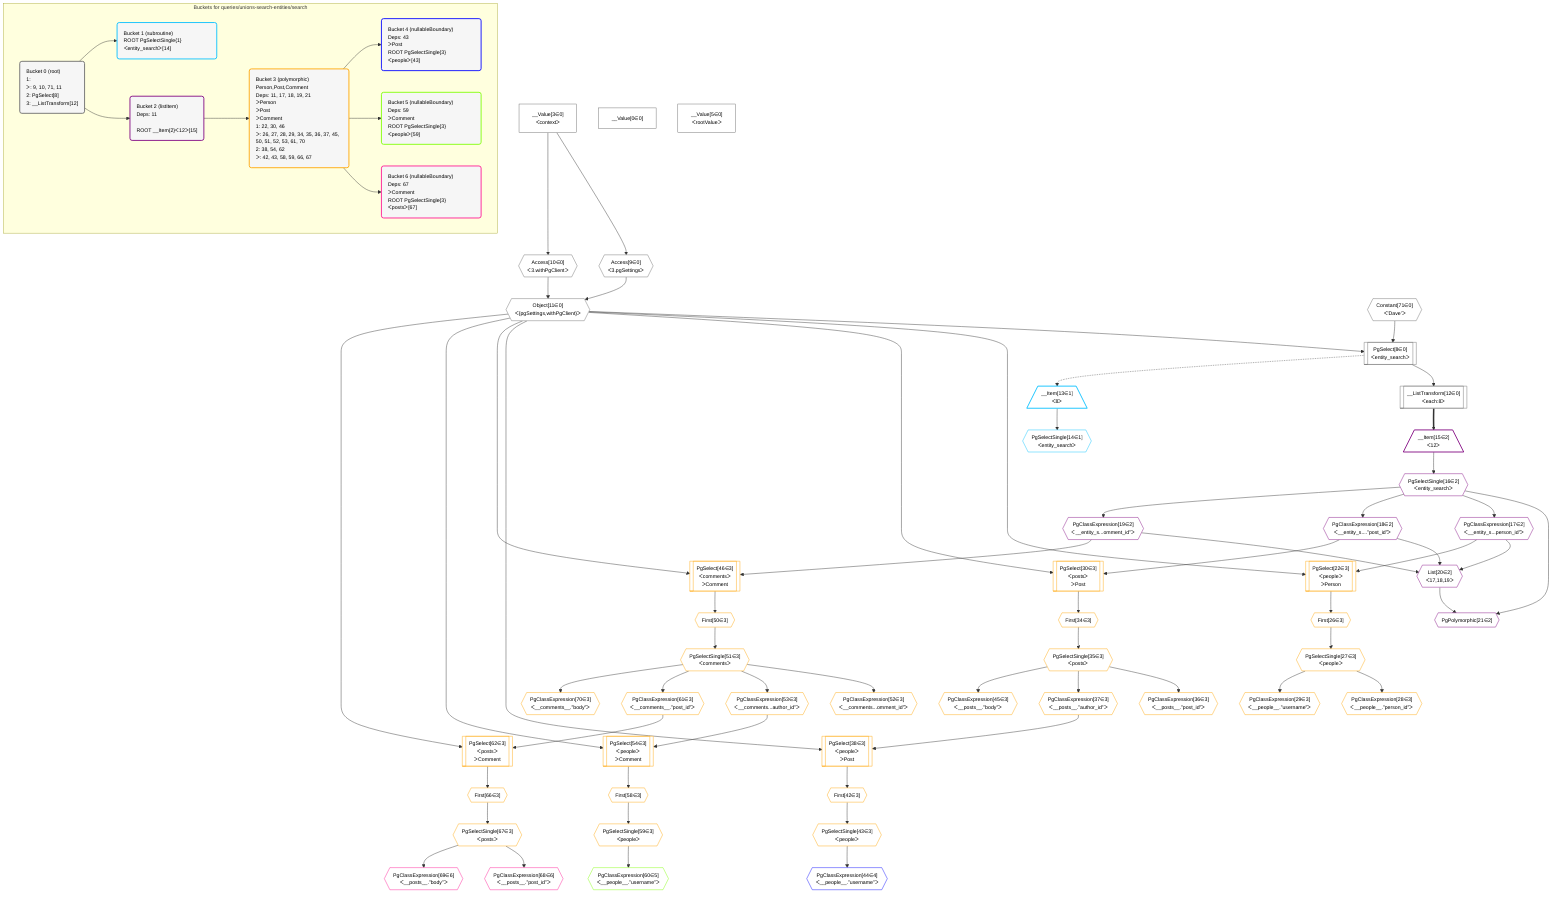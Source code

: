 %%{init: {'themeVariables': { 'fontSize': '12px'}}}%%
graph TD
    classDef path fill:#eee,stroke:#000,color:#000
    classDef plan fill:#fff,stroke-width:1px,color:#000
    classDef itemplan fill:#fff,stroke-width:2px,color:#000
    classDef unbatchedplan fill:#dff,stroke-width:1px,color:#000
    classDef sideeffectplan fill:#fcc,stroke-width:2px,color:#000
    classDef bucket fill:#f6f6f6,color:#000,stroke-width:2px,text-align:left


    %% plan dependencies
    Object11{{"Object[11∈0]<br />ᐸ{pgSettings,withPgClient}ᐳ"}}:::plan
    Access9{{"Access[9∈0]<br />ᐸ3.pgSettingsᐳ"}}:::plan
    Access10{{"Access[10∈0]<br />ᐸ3.withPgClientᐳ"}}:::plan
    Access9 & Access10 --> Object11
    PgSelect8[["PgSelect[8∈0]<br />ᐸentity_searchᐳ"]]:::plan
    Constant71{{"Constant[71∈0]<br />ᐸ'Dave'ᐳ"}}:::plan
    Object11 & Constant71 --> PgSelect8
    __Value3["__Value[3∈0]<br />ᐸcontextᐳ"]:::plan
    __Value3 --> Access9
    __Value3 --> Access10
    __ListTransform12[["__ListTransform[12∈0]<br />ᐸeach:8ᐳ"]]:::plan
    PgSelect8 --> __ListTransform12
    __Value0["__Value[0∈0]"]:::plan
    __Value5["__Value[5∈0]<br />ᐸrootValueᐳ"]:::plan
    List20{{"List[20∈2]<br />ᐸ17,18,19ᐳ"}}:::plan
    PgClassExpression17{{"PgClassExpression[17∈2]<br />ᐸ__entity_s...person_id”ᐳ"}}:::plan
    PgClassExpression18{{"PgClassExpression[18∈2]<br />ᐸ__entity_s....”post_id”ᐳ"}}:::plan
    PgClassExpression19{{"PgClassExpression[19∈2]<br />ᐸ__entity_s...omment_id”ᐳ"}}:::plan
    PgClassExpression17 & PgClassExpression18 & PgClassExpression19 --> List20
    PgPolymorphic21{{"PgPolymorphic[21∈2]"}}:::plan
    PgSelectSingle16{{"PgSelectSingle[16∈2]<br />ᐸentity_searchᐳ"}}:::plan
    PgSelectSingle16 & List20 --> PgPolymorphic21
    __Item15[/"__Item[15∈2]<br />ᐸ12ᐳ"\]:::itemplan
    __ListTransform12 ==> __Item15
    __Item15 --> PgSelectSingle16
    PgSelectSingle16 --> PgClassExpression17
    PgSelectSingle16 --> PgClassExpression18
    PgSelectSingle16 --> PgClassExpression19
    __Item13[/"__Item[13∈1]<br />ᐸ8ᐳ"\]:::itemplan
    PgSelect8 -.-> __Item13
    PgSelectSingle14{{"PgSelectSingle[14∈1]<br />ᐸentity_searchᐳ"}}:::plan
    __Item13 --> PgSelectSingle14
    PgSelect22[["PgSelect[22∈3]<br />ᐸpeopleᐳ<br />ᐳPerson"]]:::plan
    Object11 & PgClassExpression17 --> PgSelect22
    PgSelect30[["PgSelect[30∈3]<br />ᐸpostsᐳ<br />ᐳPost"]]:::plan
    Object11 & PgClassExpression18 --> PgSelect30
    PgSelect38[["PgSelect[38∈3]<br />ᐸpeopleᐳ<br />ᐳPost"]]:::plan
    PgClassExpression37{{"PgClassExpression[37∈3]<br />ᐸ__posts__.”author_id”ᐳ"}}:::plan
    Object11 & PgClassExpression37 --> PgSelect38
    PgSelect46[["PgSelect[46∈3]<br />ᐸcommentsᐳ<br />ᐳComment"]]:::plan
    Object11 & PgClassExpression19 --> PgSelect46
    PgSelect54[["PgSelect[54∈3]<br />ᐸpeopleᐳ<br />ᐳComment"]]:::plan
    PgClassExpression53{{"PgClassExpression[53∈3]<br />ᐸ__comments...author_id”ᐳ"}}:::plan
    Object11 & PgClassExpression53 --> PgSelect54
    PgSelect62[["PgSelect[62∈3]<br />ᐸpostsᐳ<br />ᐳComment"]]:::plan
    PgClassExpression61{{"PgClassExpression[61∈3]<br />ᐸ__comments__.”post_id”ᐳ"}}:::plan
    Object11 & PgClassExpression61 --> PgSelect62
    First26{{"First[26∈3]"}}:::plan
    PgSelect22 --> First26
    PgSelectSingle27{{"PgSelectSingle[27∈3]<br />ᐸpeopleᐳ"}}:::plan
    First26 --> PgSelectSingle27
    PgClassExpression28{{"PgClassExpression[28∈3]<br />ᐸ__people__.”person_id”ᐳ"}}:::plan
    PgSelectSingle27 --> PgClassExpression28
    PgClassExpression29{{"PgClassExpression[29∈3]<br />ᐸ__people__.”username”ᐳ"}}:::plan
    PgSelectSingle27 --> PgClassExpression29
    First34{{"First[34∈3]"}}:::plan
    PgSelect30 --> First34
    PgSelectSingle35{{"PgSelectSingle[35∈3]<br />ᐸpostsᐳ"}}:::plan
    First34 --> PgSelectSingle35
    PgClassExpression36{{"PgClassExpression[36∈3]<br />ᐸ__posts__.”post_id”ᐳ"}}:::plan
    PgSelectSingle35 --> PgClassExpression36
    PgSelectSingle35 --> PgClassExpression37
    First42{{"First[42∈3]"}}:::plan
    PgSelect38 --> First42
    PgSelectSingle43{{"PgSelectSingle[43∈3]<br />ᐸpeopleᐳ"}}:::plan
    First42 --> PgSelectSingle43
    PgClassExpression45{{"PgClassExpression[45∈3]<br />ᐸ__posts__.”body”ᐳ"}}:::plan
    PgSelectSingle35 --> PgClassExpression45
    First50{{"First[50∈3]"}}:::plan
    PgSelect46 --> First50
    PgSelectSingle51{{"PgSelectSingle[51∈3]<br />ᐸcommentsᐳ"}}:::plan
    First50 --> PgSelectSingle51
    PgClassExpression52{{"PgClassExpression[52∈3]<br />ᐸ__comments...omment_id”ᐳ"}}:::plan
    PgSelectSingle51 --> PgClassExpression52
    PgSelectSingle51 --> PgClassExpression53
    First58{{"First[58∈3]"}}:::plan
    PgSelect54 --> First58
    PgSelectSingle59{{"PgSelectSingle[59∈3]<br />ᐸpeopleᐳ"}}:::plan
    First58 --> PgSelectSingle59
    PgSelectSingle51 --> PgClassExpression61
    First66{{"First[66∈3]"}}:::plan
    PgSelect62 --> First66
    PgSelectSingle67{{"PgSelectSingle[67∈3]<br />ᐸpostsᐳ"}}:::plan
    First66 --> PgSelectSingle67
    PgClassExpression70{{"PgClassExpression[70∈3]<br />ᐸ__comments__.”body”ᐳ"}}:::plan
    PgSelectSingle51 --> PgClassExpression70
    PgClassExpression68{{"PgClassExpression[68∈6]<br />ᐸ__posts__.”post_id”ᐳ"}}:::plan
    PgSelectSingle67 --> PgClassExpression68
    PgClassExpression69{{"PgClassExpression[69∈6]<br />ᐸ__posts__.”body”ᐳ"}}:::plan
    PgSelectSingle67 --> PgClassExpression69
    PgClassExpression60{{"PgClassExpression[60∈5]<br />ᐸ__people__.”username”ᐳ"}}:::plan
    PgSelectSingle59 --> PgClassExpression60
    PgClassExpression44{{"PgClassExpression[44∈4]<br />ᐸ__people__.”username”ᐳ"}}:::plan
    PgSelectSingle43 --> PgClassExpression44

    %% define steps

    subgraph "Buckets for queries/unions-search-entities/search"
    Bucket0("Bucket 0 (root)<br />1: <br />ᐳ: 9, 10, 71, 11<br />2: PgSelect[8]<br />3: __ListTransform[12]"):::bucket
    classDef bucket0 stroke:#696969
    class Bucket0,__Value0,__Value3,__Value5,PgSelect8,Access9,Access10,Object11,__ListTransform12,Constant71 bucket0
    Bucket1("Bucket 1 (subroutine)<br />ROOT PgSelectSingle{1}ᐸentity_searchᐳ[14]"):::bucket
    classDef bucket1 stroke:#00bfff
    class Bucket1,__Item13,PgSelectSingle14 bucket1
    Bucket2("Bucket 2 (listItem)<br />Deps: 11<br /><br />ROOT __Item{2}ᐸ12ᐳ[15]"):::bucket
    classDef bucket2 stroke:#7f007f
    class Bucket2,__Item15,PgSelectSingle16,PgClassExpression17,PgClassExpression18,PgClassExpression19,List20,PgPolymorphic21 bucket2
    Bucket3("Bucket 3 (polymorphic)<br />Person,Post,Comment<br />Deps: 11, 17, 18, 19, 21<br />ᐳPerson<br />ᐳPost<br />ᐳComment<br />1: 22, 30, 46<br />ᐳ: 26, 27, 28, 29, 34, 35, 36, 37, 45, 50, 51, 52, 53, 61, 70<br />2: 38, 54, 62<br />ᐳ: 42, 43, 58, 59, 66, 67"):::bucket
    classDef bucket3 stroke:#ffa500
    class Bucket3,PgSelect22,First26,PgSelectSingle27,PgClassExpression28,PgClassExpression29,PgSelect30,First34,PgSelectSingle35,PgClassExpression36,PgClassExpression37,PgSelect38,First42,PgSelectSingle43,PgClassExpression45,PgSelect46,First50,PgSelectSingle51,PgClassExpression52,PgClassExpression53,PgSelect54,First58,PgSelectSingle59,PgClassExpression61,PgSelect62,First66,PgSelectSingle67,PgClassExpression70 bucket3
    Bucket4("Bucket 4 (nullableBoundary)<br />Deps: 43<br />ᐳPost<br />ROOT PgSelectSingle{3}ᐸpeopleᐳ[43]"):::bucket
    classDef bucket4 stroke:#0000ff
    class Bucket4,PgClassExpression44 bucket4
    Bucket5("Bucket 5 (nullableBoundary)<br />Deps: 59<br />ᐳComment<br />ROOT PgSelectSingle{3}ᐸpeopleᐳ[59]"):::bucket
    classDef bucket5 stroke:#7fff00
    class Bucket5,PgClassExpression60 bucket5
    Bucket6("Bucket 6 (nullableBoundary)<br />Deps: 67<br />ᐳComment<br />ROOT PgSelectSingle{3}ᐸpostsᐳ[67]"):::bucket
    classDef bucket6 stroke:#ff1493
    class Bucket6,PgClassExpression68,PgClassExpression69 bucket6
    Bucket0 --> Bucket1 & Bucket2
    Bucket2 --> Bucket3
    Bucket3 --> Bucket4 & Bucket5 & Bucket6
    end